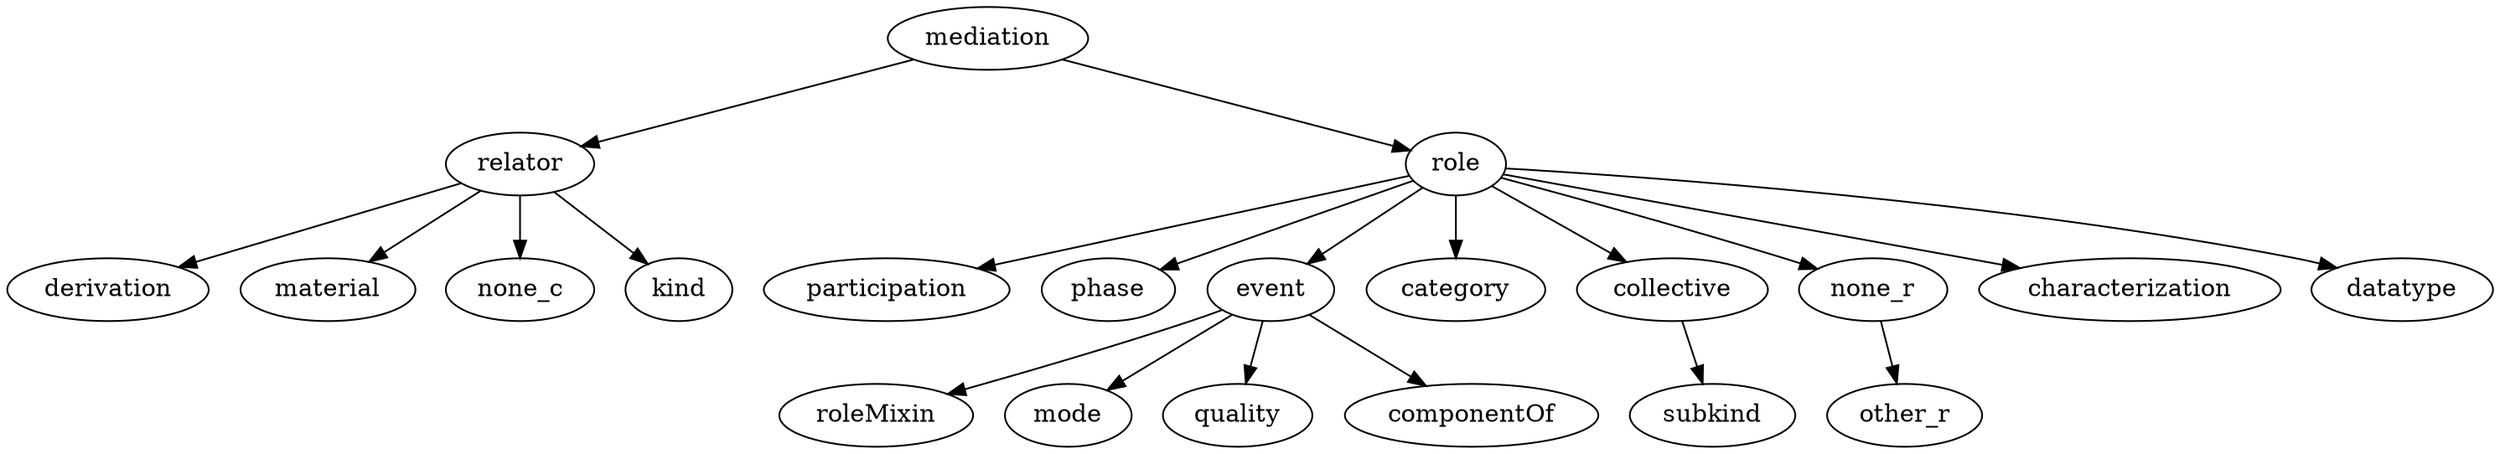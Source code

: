 strict digraph  {
mediation;
relator;
role;
derivation;
material;
none_c;
kind;
participation;
phase;
event;
category;
collective;
none_r;
characterization;
datatype;
roleMixin;
mode;
quality;
componentOf;
other_r;
subkind;
mediation -> relator;
mediation -> role;
relator -> derivation;
relator -> material;
relator -> none_c;
relator -> kind;
role -> participation;
role -> phase;
role -> event;
role -> category;
role -> collective;
role -> none_r;
role -> characterization;
role -> datatype;
event -> roleMixin;
event -> mode;
event -> quality;
event -> componentOf;
collective -> subkind;
none_r -> other_r;
}
